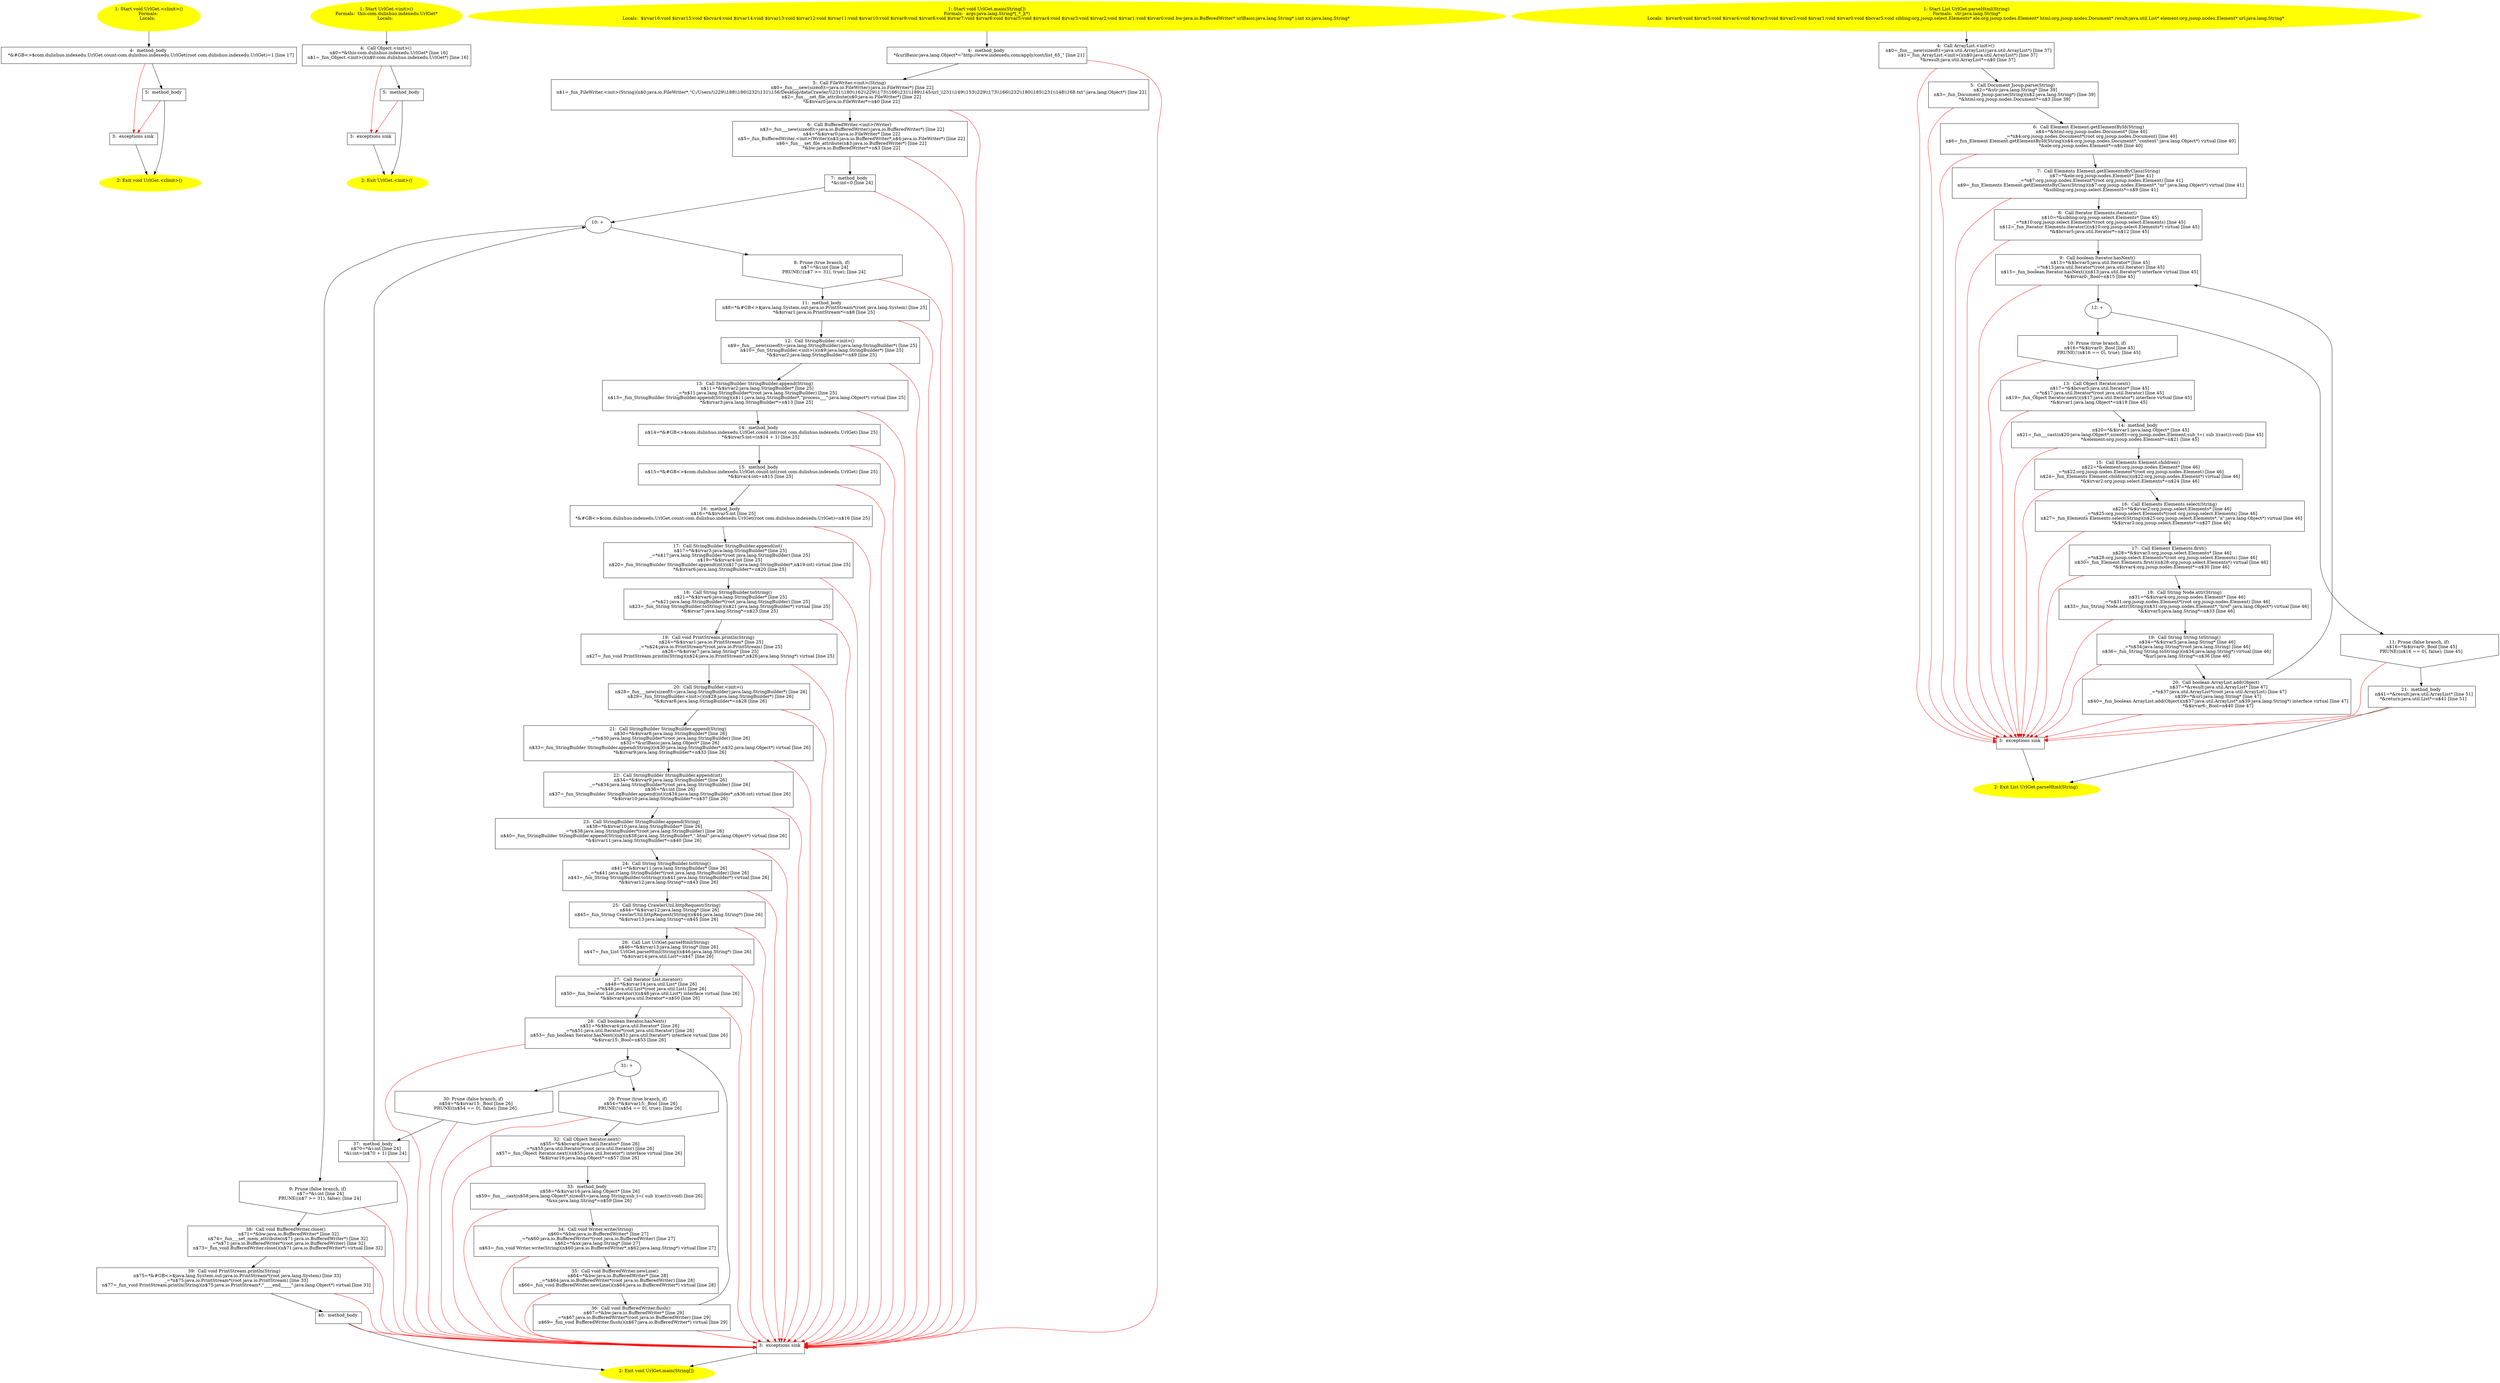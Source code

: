 /* @generated */
digraph cfg {
"com.dulishuo.indexedu.UrlGet.<clinit>():void.aa6522a18c9b0add56efa3442c080367_1" [label="1: Start void UrlGet.<clinit>()\nFormals: \nLocals:  \n  " color=yellow style=filled]
	

	 "com.dulishuo.indexedu.UrlGet.<clinit>():void.aa6522a18c9b0add56efa3442c080367_1" -> "com.dulishuo.indexedu.UrlGet.<clinit>():void.aa6522a18c9b0add56efa3442c080367_4" ;
"com.dulishuo.indexedu.UrlGet.<clinit>():void.aa6522a18c9b0add56efa3442c080367_2" [label="2: Exit void UrlGet.<clinit>() \n  " color=yellow style=filled]
	

"com.dulishuo.indexedu.UrlGet.<clinit>():void.aa6522a18c9b0add56efa3442c080367_3" [label="3:  exceptions sink \n  " shape="box"]
	

	 "com.dulishuo.indexedu.UrlGet.<clinit>():void.aa6522a18c9b0add56efa3442c080367_3" -> "com.dulishuo.indexedu.UrlGet.<clinit>():void.aa6522a18c9b0add56efa3442c080367_2" ;
"com.dulishuo.indexedu.UrlGet.<clinit>():void.aa6522a18c9b0add56efa3442c080367_4" [label="4:  method_body \n   *&#GB<>$com.dulishuo.indexedu.UrlGet.count:com.dulishuo.indexedu.UrlGet(root com.dulishuo.indexedu.UrlGet)=1 [line 17]\n " shape="box"]
	

	 "com.dulishuo.indexedu.UrlGet.<clinit>():void.aa6522a18c9b0add56efa3442c080367_4" -> "com.dulishuo.indexedu.UrlGet.<clinit>():void.aa6522a18c9b0add56efa3442c080367_5" ;
	 "com.dulishuo.indexedu.UrlGet.<clinit>():void.aa6522a18c9b0add56efa3442c080367_4" -> "com.dulishuo.indexedu.UrlGet.<clinit>():void.aa6522a18c9b0add56efa3442c080367_3" [color="red" ];
"com.dulishuo.indexedu.UrlGet.<clinit>():void.aa6522a18c9b0add56efa3442c080367_5" [label="5:  method_body \n  " shape="box"]
	

	 "com.dulishuo.indexedu.UrlGet.<clinit>():void.aa6522a18c9b0add56efa3442c080367_5" -> "com.dulishuo.indexedu.UrlGet.<clinit>():void.aa6522a18c9b0add56efa3442c080367_2" ;
	 "com.dulishuo.indexedu.UrlGet.<clinit>():void.aa6522a18c9b0add56efa3442c080367_5" -> "com.dulishuo.indexedu.UrlGet.<clinit>():void.aa6522a18c9b0add56efa3442c080367_3" [color="red" ];
"com.dulishuo.indexedu.UrlGet.<init>().943c775f06af8b5e5dddc25c612c5654_1" [label="1: Start UrlGet.<init>()\nFormals:  this:com.dulishuo.indexedu.UrlGet*\nLocals:  \n  " color=yellow style=filled]
	

	 "com.dulishuo.indexedu.UrlGet.<init>().943c775f06af8b5e5dddc25c612c5654_1" -> "com.dulishuo.indexedu.UrlGet.<init>().943c775f06af8b5e5dddc25c612c5654_4" ;
"com.dulishuo.indexedu.UrlGet.<init>().943c775f06af8b5e5dddc25c612c5654_2" [label="2: Exit UrlGet.<init>() \n  " color=yellow style=filled]
	

"com.dulishuo.indexedu.UrlGet.<init>().943c775f06af8b5e5dddc25c612c5654_3" [label="3:  exceptions sink \n  " shape="box"]
	

	 "com.dulishuo.indexedu.UrlGet.<init>().943c775f06af8b5e5dddc25c612c5654_3" -> "com.dulishuo.indexedu.UrlGet.<init>().943c775f06af8b5e5dddc25c612c5654_2" ;
"com.dulishuo.indexedu.UrlGet.<init>().943c775f06af8b5e5dddc25c612c5654_4" [label="4:  Call Object.<init>() \n   n$0=*&this:com.dulishuo.indexedu.UrlGet* [line 16]\n  n$1=_fun_Object.<init>()(n$0:com.dulishuo.indexedu.UrlGet*) [line 16]\n " shape="box"]
	

	 "com.dulishuo.indexedu.UrlGet.<init>().943c775f06af8b5e5dddc25c612c5654_4" -> "com.dulishuo.indexedu.UrlGet.<init>().943c775f06af8b5e5dddc25c612c5654_5" ;
	 "com.dulishuo.indexedu.UrlGet.<init>().943c775f06af8b5e5dddc25c612c5654_4" -> "com.dulishuo.indexedu.UrlGet.<init>().943c775f06af8b5e5dddc25c612c5654_3" [color="red" ];
"com.dulishuo.indexedu.UrlGet.<init>().943c775f06af8b5e5dddc25c612c5654_5" [label="5:  method_body \n  " shape="box"]
	

	 "com.dulishuo.indexedu.UrlGet.<init>().943c775f06af8b5e5dddc25c612c5654_5" -> "com.dulishuo.indexedu.UrlGet.<init>().943c775f06af8b5e5dddc25c612c5654_2" ;
	 "com.dulishuo.indexedu.UrlGet.<init>().943c775f06af8b5e5dddc25c612c5654_5" -> "com.dulishuo.indexedu.UrlGet.<init>().943c775f06af8b5e5dddc25c612c5654_3" [color="red" ];
"com.dulishuo.indexedu.UrlGet.main(java.lang.String[]):void.5626aa7eb2951cc843f4ebb3ff93b8fa_1" [label="1: Start void UrlGet.main(String[])\nFormals:  args:java.lang.String*[_*_](*)\nLocals:  $irvar16:void $irvar15:void $bcvar4:void $irvar14:void $irvar13:void $irvar12:void $irvar11:void $irvar10:void $irvar9:void $irvar8:void $irvar7:void $irvar6:void $irvar5:void $irvar4:void $irvar3:void $irvar2:void $irvar1:void $irvar0:void bw:java.io.BufferedWriter* urlBasic:java.lang.String* i:int xx:java.lang.String* \n  " color=yellow style=filled]
	

	 "com.dulishuo.indexedu.UrlGet.main(java.lang.String[]):void.5626aa7eb2951cc843f4ebb3ff93b8fa_1" -> "com.dulishuo.indexedu.UrlGet.main(java.lang.String[]):void.5626aa7eb2951cc843f4ebb3ff93b8fa_4" ;
"com.dulishuo.indexedu.UrlGet.main(java.lang.String[]):void.5626aa7eb2951cc843f4ebb3ff93b8fa_2" [label="2: Exit void UrlGet.main(String[]) \n  " color=yellow style=filled]
	

"com.dulishuo.indexedu.UrlGet.main(java.lang.String[]):void.5626aa7eb2951cc843f4ebb3ff93b8fa_3" [label="3:  exceptions sink \n  " shape="box"]
	

	 "com.dulishuo.indexedu.UrlGet.main(java.lang.String[]):void.5626aa7eb2951cc843f4ebb3ff93b8fa_3" -> "com.dulishuo.indexedu.UrlGet.main(java.lang.String[]):void.5626aa7eb2951cc843f4ebb3ff93b8fa_2" ;
"com.dulishuo.indexedu.UrlGet.main(java.lang.String[]):void.5626aa7eb2951cc843f4ebb3ff93b8fa_4" [label="4:  method_body \n   *&urlBasic:java.lang.Object*=\"http://www.indexedu.com/apply/cost/list_65_\" [line 21]\n " shape="box"]
	

	 "com.dulishuo.indexedu.UrlGet.main(java.lang.String[]):void.5626aa7eb2951cc843f4ebb3ff93b8fa_4" -> "com.dulishuo.indexedu.UrlGet.main(java.lang.String[]):void.5626aa7eb2951cc843f4ebb3ff93b8fa_5" ;
	 "com.dulishuo.indexedu.UrlGet.main(java.lang.String[]):void.5626aa7eb2951cc843f4ebb3ff93b8fa_4" -> "com.dulishuo.indexedu.UrlGet.main(java.lang.String[]):void.5626aa7eb2951cc843f4ebb3ff93b8fa_3" [color="red" ];
"com.dulishuo.indexedu.UrlGet.main(java.lang.String[]):void.5626aa7eb2951cc843f4ebb3ff93b8fa_5" [label="5:  Call FileWriter.<init>(String) \n   n$0=_fun___new(sizeof(t=java.io.FileWriter):java.io.FileWriter*) [line 22]\n  n$1=_fun_FileWriter.<init>(String)(n$0:java.io.FileWriter*,\"C:/Users/\\\\229\\\\188\\\\186\\\\232\\\\131\\\\156/Desktop/dataCrawler/\\\\231\\\\180\\\\162\\\\229\\\\173\\\\166\\\\231\\\\189\\\\145/url_\\\\231\\\\149\\\\153\\\\229\\\\173\\\\166\\\\232\\\\180\\\\185\\\\231\\\\148\\\\168.txt\":java.lang.Object*) [line 22]\n  n$2=_fun___set_file_attribute(n$0:java.io.FileWriter*) [line 22]\n  *&$irvar0:java.io.FileWriter*=n$0 [line 22]\n " shape="box"]
	

	 "com.dulishuo.indexedu.UrlGet.main(java.lang.String[]):void.5626aa7eb2951cc843f4ebb3ff93b8fa_5" -> "com.dulishuo.indexedu.UrlGet.main(java.lang.String[]):void.5626aa7eb2951cc843f4ebb3ff93b8fa_6" ;
	 "com.dulishuo.indexedu.UrlGet.main(java.lang.String[]):void.5626aa7eb2951cc843f4ebb3ff93b8fa_5" -> "com.dulishuo.indexedu.UrlGet.main(java.lang.String[]):void.5626aa7eb2951cc843f4ebb3ff93b8fa_3" [color="red" ];
"com.dulishuo.indexedu.UrlGet.main(java.lang.String[]):void.5626aa7eb2951cc843f4ebb3ff93b8fa_6" [label="6:  Call BufferedWriter.<init>(Writer) \n   n$3=_fun___new(sizeof(t=java.io.BufferedWriter):java.io.BufferedWriter*) [line 22]\n  n$4=*&$irvar0:java.io.FileWriter* [line 22]\n  n$5=_fun_BufferedWriter.<init>(Writer)(n$3:java.io.BufferedWriter*,n$4:java.io.FileWriter*) [line 22]\n  n$6=_fun___set_file_attribute(n$3:java.io.BufferedWriter*) [line 22]\n  *&bw:java.io.BufferedWriter*=n$3 [line 22]\n " shape="box"]
	

	 "com.dulishuo.indexedu.UrlGet.main(java.lang.String[]):void.5626aa7eb2951cc843f4ebb3ff93b8fa_6" -> "com.dulishuo.indexedu.UrlGet.main(java.lang.String[]):void.5626aa7eb2951cc843f4ebb3ff93b8fa_7" ;
	 "com.dulishuo.indexedu.UrlGet.main(java.lang.String[]):void.5626aa7eb2951cc843f4ebb3ff93b8fa_6" -> "com.dulishuo.indexedu.UrlGet.main(java.lang.String[]):void.5626aa7eb2951cc843f4ebb3ff93b8fa_3" [color="red" ];
"com.dulishuo.indexedu.UrlGet.main(java.lang.String[]):void.5626aa7eb2951cc843f4ebb3ff93b8fa_7" [label="7:  method_body \n   *&i:int=0 [line 24]\n " shape="box"]
	

	 "com.dulishuo.indexedu.UrlGet.main(java.lang.String[]):void.5626aa7eb2951cc843f4ebb3ff93b8fa_7" -> "com.dulishuo.indexedu.UrlGet.main(java.lang.String[]):void.5626aa7eb2951cc843f4ebb3ff93b8fa_10" ;
	 "com.dulishuo.indexedu.UrlGet.main(java.lang.String[]):void.5626aa7eb2951cc843f4ebb3ff93b8fa_7" -> "com.dulishuo.indexedu.UrlGet.main(java.lang.String[]):void.5626aa7eb2951cc843f4ebb3ff93b8fa_3" [color="red" ];
"com.dulishuo.indexedu.UrlGet.main(java.lang.String[]):void.5626aa7eb2951cc843f4ebb3ff93b8fa_8" [label="8: Prune (true branch, if) \n   n$7=*&i:int [line 24]\n  PRUNE(!(n$7 >= 31), true); [line 24]\n " shape="invhouse"]
	

	 "com.dulishuo.indexedu.UrlGet.main(java.lang.String[]):void.5626aa7eb2951cc843f4ebb3ff93b8fa_8" -> "com.dulishuo.indexedu.UrlGet.main(java.lang.String[]):void.5626aa7eb2951cc843f4ebb3ff93b8fa_11" ;
	 "com.dulishuo.indexedu.UrlGet.main(java.lang.String[]):void.5626aa7eb2951cc843f4ebb3ff93b8fa_8" -> "com.dulishuo.indexedu.UrlGet.main(java.lang.String[]):void.5626aa7eb2951cc843f4ebb3ff93b8fa_3" [color="red" ];
"com.dulishuo.indexedu.UrlGet.main(java.lang.String[]):void.5626aa7eb2951cc843f4ebb3ff93b8fa_9" [label="9: Prune (false branch, if) \n   n$7=*&i:int [line 24]\n  PRUNE((n$7 >= 31), false); [line 24]\n " shape="invhouse"]
	

	 "com.dulishuo.indexedu.UrlGet.main(java.lang.String[]):void.5626aa7eb2951cc843f4ebb3ff93b8fa_9" -> "com.dulishuo.indexedu.UrlGet.main(java.lang.String[]):void.5626aa7eb2951cc843f4ebb3ff93b8fa_38" ;
	 "com.dulishuo.indexedu.UrlGet.main(java.lang.String[]):void.5626aa7eb2951cc843f4ebb3ff93b8fa_9" -> "com.dulishuo.indexedu.UrlGet.main(java.lang.String[]):void.5626aa7eb2951cc843f4ebb3ff93b8fa_3" [color="red" ];
"com.dulishuo.indexedu.UrlGet.main(java.lang.String[]):void.5626aa7eb2951cc843f4ebb3ff93b8fa_10" [label="10: + \n  " ]
	

	 "com.dulishuo.indexedu.UrlGet.main(java.lang.String[]):void.5626aa7eb2951cc843f4ebb3ff93b8fa_10" -> "com.dulishuo.indexedu.UrlGet.main(java.lang.String[]):void.5626aa7eb2951cc843f4ebb3ff93b8fa_8" ;
	 "com.dulishuo.indexedu.UrlGet.main(java.lang.String[]):void.5626aa7eb2951cc843f4ebb3ff93b8fa_10" -> "com.dulishuo.indexedu.UrlGet.main(java.lang.String[]):void.5626aa7eb2951cc843f4ebb3ff93b8fa_9" ;
"com.dulishuo.indexedu.UrlGet.main(java.lang.String[]):void.5626aa7eb2951cc843f4ebb3ff93b8fa_11" [label="11:  method_body \n   n$8=*&#GB<>$java.lang.System.out:java.io.PrintStream*(root java.lang.System) [line 25]\n  *&$irvar1:java.io.PrintStream*=n$8 [line 25]\n " shape="box"]
	

	 "com.dulishuo.indexedu.UrlGet.main(java.lang.String[]):void.5626aa7eb2951cc843f4ebb3ff93b8fa_11" -> "com.dulishuo.indexedu.UrlGet.main(java.lang.String[]):void.5626aa7eb2951cc843f4ebb3ff93b8fa_12" ;
	 "com.dulishuo.indexedu.UrlGet.main(java.lang.String[]):void.5626aa7eb2951cc843f4ebb3ff93b8fa_11" -> "com.dulishuo.indexedu.UrlGet.main(java.lang.String[]):void.5626aa7eb2951cc843f4ebb3ff93b8fa_3" [color="red" ];
"com.dulishuo.indexedu.UrlGet.main(java.lang.String[]):void.5626aa7eb2951cc843f4ebb3ff93b8fa_12" [label="12:  Call StringBuilder.<init>() \n   n$9=_fun___new(sizeof(t=java.lang.StringBuilder):java.lang.StringBuilder*) [line 25]\n  n$10=_fun_StringBuilder.<init>()(n$9:java.lang.StringBuilder*) [line 25]\n  *&$irvar2:java.lang.StringBuilder*=n$9 [line 25]\n " shape="box"]
	

	 "com.dulishuo.indexedu.UrlGet.main(java.lang.String[]):void.5626aa7eb2951cc843f4ebb3ff93b8fa_12" -> "com.dulishuo.indexedu.UrlGet.main(java.lang.String[]):void.5626aa7eb2951cc843f4ebb3ff93b8fa_13" ;
	 "com.dulishuo.indexedu.UrlGet.main(java.lang.String[]):void.5626aa7eb2951cc843f4ebb3ff93b8fa_12" -> "com.dulishuo.indexedu.UrlGet.main(java.lang.String[]):void.5626aa7eb2951cc843f4ebb3ff93b8fa_3" [color="red" ];
"com.dulishuo.indexedu.UrlGet.main(java.lang.String[]):void.5626aa7eb2951cc843f4ebb3ff93b8fa_13" [label="13:  Call StringBuilder StringBuilder.append(String) \n   n$11=*&$irvar2:java.lang.StringBuilder* [line 25]\n  _=*n$11:java.lang.StringBuilder*(root java.lang.StringBuilder) [line 25]\n  n$13=_fun_StringBuilder StringBuilder.append(String)(n$11:java.lang.StringBuilder*,\"process___\":java.lang.Object*) virtual [line 25]\n  *&$irvar3:java.lang.StringBuilder*=n$13 [line 25]\n " shape="box"]
	

	 "com.dulishuo.indexedu.UrlGet.main(java.lang.String[]):void.5626aa7eb2951cc843f4ebb3ff93b8fa_13" -> "com.dulishuo.indexedu.UrlGet.main(java.lang.String[]):void.5626aa7eb2951cc843f4ebb3ff93b8fa_14" ;
	 "com.dulishuo.indexedu.UrlGet.main(java.lang.String[]):void.5626aa7eb2951cc843f4ebb3ff93b8fa_13" -> "com.dulishuo.indexedu.UrlGet.main(java.lang.String[]):void.5626aa7eb2951cc843f4ebb3ff93b8fa_3" [color="red" ];
"com.dulishuo.indexedu.UrlGet.main(java.lang.String[]):void.5626aa7eb2951cc843f4ebb3ff93b8fa_14" [label="14:  method_body \n   n$14=*&#GB<>$com.dulishuo.indexedu.UrlGet.count:int(root com.dulishuo.indexedu.UrlGet) [line 25]\n  *&$irvar5:int=(n$14 + 1) [line 25]\n " shape="box"]
	

	 "com.dulishuo.indexedu.UrlGet.main(java.lang.String[]):void.5626aa7eb2951cc843f4ebb3ff93b8fa_14" -> "com.dulishuo.indexedu.UrlGet.main(java.lang.String[]):void.5626aa7eb2951cc843f4ebb3ff93b8fa_15" ;
	 "com.dulishuo.indexedu.UrlGet.main(java.lang.String[]):void.5626aa7eb2951cc843f4ebb3ff93b8fa_14" -> "com.dulishuo.indexedu.UrlGet.main(java.lang.String[]):void.5626aa7eb2951cc843f4ebb3ff93b8fa_3" [color="red" ];
"com.dulishuo.indexedu.UrlGet.main(java.lang.String[]):void.5626aa7eb2951cc843f4ebb3ff93b8fa_15" [label="15:  method_body \n   n$15=*&#GB<>$com.dulishuo.indexedu.UrlGet.count:int(root com.dulishuo.indexedu.UrlGet) [line 25]\n  *&$irvar4:int=n$15 [line 25]\n " shape="box"]
	

	 "com.dulishuo.indexedu.UrlGet.main(java.lang.String[]):void.5626aa7eb2951cc843f4ebb3ff93b8fa_15" -> "com.dulishuo.indexedu.UrlGet.main(java.lang.String[]):void.5626aa7eb2951cc843f4ebb3ff93b8fa_16" ;
	 "com.dulishuo.indexedu.UrlGet.main(java.lang.String[]):void.5626aa7eb2951cc843f4ebb3ff93b8fa_15" -> "com.dulishuo.indexedu.UrlGet.main(java.lang.String[]):void.5626aa7eb2951cc843f4ebb3ff93b8fa_3" [color="red" ];
"com.dulishuo.indexedu.UrlGet.main(java.lang.String[]):void.5626aa7eb2951cc843f4ebb3ff93b8fa_16" [label="16:  method_body \n   n$16=*&$irvar5:int [line 25]\n  *&#GB<>$com.dulishuo.indexedu.UrlGet.count:com.dulishuo.indexedu.UrlGet(root com.dulishuo.indexedu.UrlGet)=n$16 [line 25]\n " shape="box"]
	

	 "com.dulishuo.indexedu.UrlGet.main(java.lang.String[]):void.5626aa7eb2951cc843f4ebb3ff93b8fa_16" -> "com.dulishuo.indexedu.UrlGet.main(java.lang.String[]):void.5626aa7eb2951cc843f4ebb3ff93b8fa_17" ;
	 "com.dulishuo.indexedu.UrlGet.main(java.lang.String[]):void.5626aa7eb2951cc843f4ebb3ff93b8fa_16" -> "com.dulishuo.indexedu.UrlGet.main(java.lang.String[]):void.5626aa7eb2951cc843f4ebb3ff93b8fa_3" [color="red" ];
"com.dulishuo.indexedu.UrlGet.main(java.lang.String[]):void.5626aa7eb2951cc843f4ebb3ff93b8fa_17" [label="17:  Call StringBuilder StringBuilder.append(int) \n   n$17=*&$irvar3:java.lang.StringBuilder* [line 25]\n  _=*n$17:java.lang.StringBuilder*(root java.lang.StringBuilder) [line 25]\n  n$19=*&$irvar4:int [line 25]\n  n$20=_fun_StringBuilder StringBuilder.append(int)(n$17:java.lang.StringBuilder*,n$19:int) virtual [line 25]\n  *&$irvar6:java.lang.StringBuilder*=n$20 [line 25]\n " shape="box"]
	

	 "com.dulishuo.indexedu.UrlGet.main(java.lang.String[]):void.5626aa7eb2951cc843f4ebb3ff93b8fa_17" -> "com.dulishuo.indexedu.UrlGet.main(java.lang.String[]):void.5626aa7eb2951cc843f4ebb3ff93b8fa_18" ;
	 "com.dulishuo.indexedu.UrlGet.main(java.lang.String[]):void.5626aa7eb2951cc843f4ebb3ff93b8fa_17" -> "com.dulishuo.indexedu.UrlGet.main(java.lang.String[]):void.5626aa7eb2951cc843f4ebb3ff93b8fa_3" [color="red" ];
"com.dulishuo.indexedu.UrlGet.main(java.lang.String[]):void.5626aa7eb2951cc843f4ebb3ff93b8fa_18" [label="18:  Call String StringBuilder.toString() \n   n$21=*&$irvar6:java.lang.StringBuilder* [line 25]\n  _=*n$21:java.lang.StringBuilder*(root java.lang.StringBuilder) [line 25]\n  n$23=_fun_String StringBuilder.toString()(n$21:java.lang.StringBuilder*) virtual [line 25]\n  *&$irvar7:java.lang.String*=n$23 [line 25]\n " shape="box"]
	

	 "com.dulishuo.indexedu.UrlGet.main(java.lang.String[]):void.5626aa7eb2951cc843f4ebb3ff93b8fa_18" -> "com.dulishuo.indexedu.UrlGet.main(java.lang.String[]):void.5626aa7eb2951cc843f4ebb3ff93b8fa_19" ;
	 "com.dulishuo.indexedu.UrlGet.main(java.lang.String[]):void.5626aa7eb2951cc843f4ebb3ff93b8fa_18" -> "com.dulishuo.indexedu.UrlGet.main(java.lang.String[]):void.5626aa7eb2951cc843f4ebb3ff93b8fa_3" [color="red" ];
"com.dulishuo.indexedu.UrlGet.main(java.lang.String[]):void.5626aa7eb2951cc843f4ebb3ff93b8fa_19" [label="19:  Call void PrintStream.println(String) \n   n$24=*&$irvar1:java.io.PrintStream* [line 25]\n  _=*n$24:java.io.PrintStream*(root java.io.PrintStream) [line 25]\n  n$26=*&$irvar7:java.lang.String* [line 25]\n  n$27=_fun_void PrintStream.println(String)(n$24:java.io.PrintStream*,n$26:java.lang.String*) virtual [line 25]\n " shape="box"]
	

	 "com.dulishuo.indexedu.UrlGet.main(java.lang.String[]):void.5626aa7eb2951cc843f4ebb3ff93b8fa_19" -> "com.dulishuo.indexedu.UrlGet.main(java.lang.String[]):void.5626aa7eb2951cc843f4ebb3ff93b8fa_20" ;
	 "com.dulishuo.indexedu.UrlGet.main(java.lang.String[]):void.5626aa7eb2951cc843f4ebb3ff93b8fa_19" -> "com.dulishuo.indexedu.UrlGet.main(java.lang.String[]):void.5626aa7eb2951cc843f4ebb3ff93b8fa_3" [color="red" ];
"com.dulishuo.indexedu.UrlGet.main(java.lang.String[]):void.5626aa7eb2951cc843f4ebb3ff93b8fa_20" [label="20:  Call StringBuilder.<init>() \n   n$28=_fun___new(sizeof(t=java.lang.StringBuilder):java.lang.StringBuilder*) [line 26]\n  n$29=_fun_StringBuilder.<init>()(n$28:java.lang.StringBuilder*) [line 26]\n  *&$irvar8:java.lang.StringBuilder*=n$28 [line 26]\n " shape="box"]
	

	 "com.dulishuo.indexedu.UrlGet.main(java.lang.String[]):void.5626aa7eb2951cc843f4ebb3ff93b8fa_20" -> "com.dulishuo.indexedu.UrlGet.main(java.lang.String[]):void.5626aa7eb2951cc843f4ebb3ff93b8fa_21" ;
	 "com.dulishuo.indexedu.UrlGet.main(java.lang.String[]):void.5626aa7eb2951cc843f4ebb3ff93b8fa_20" -> "com.dulishuo.indexedu.UrlGet.main(java.lang.String[]):void.5626aa7eb2951cc843f4ebb3ff93b8fa_3" [color="red" ];
"com.dulishuo.indexedu.UrlGet.main(java.lang.String[]):void.5626aa7eb2951cc843f4ebb3ff93b8fa_21" [label="21:  Call StringBuilder StringBuilder.append(String) \n   n$30=*&$irvar8:java.lang.StringBuilder* [line 26]\n  _=*n$30:java.lang.StringBuilder*(root java.lang.StringBuilder) [line 26]\n  n$32=*&urlBasic:java.lang.Object* [line 26]\n  n$33=_fun_StringBuilder StringBuilder.append(String)(n$30:java.lang.StringBuilder*,n$32:java.lang.Object*) virtual [line 26]\n  *&$irvar9:java.lang.StringBuilder*=n$33 [line 26]\n " shape="box"]
	

	 "com.dulishuo.indexedu.UrlGet.main(java.lang.String[]):void.5626aa7eb2951cc843f4ebb3ff93b8fa_21" -> "com.dulishuo.indexedu.UrlGet.main(java.lang.String[]):void.5626aa7eb2951cc843f4ebb3ff93b8fa_22" ;
	 "com.dulishuo.indexedu.UrlGet.main(java.lang.String[]):void.5626aa7eb2951cc843f4ebb3ff93b8fa_21" -> "com.dulishuo.indexedu.UrlGet.main(java.lang.String[]):void.5626aa7eb2951cc843f4ebb3ff93b8fa_3" [color="red" ];
"com.dulishuo.indexedu.UrlGet.main(java.lang.String[]):void.5626aa7eb2951cc843f4ebb3ff93b8fa_22" [label="22:  Call StringBuilder StringBuilder.append(int) \n   n$34=*&$irvar9:java.lang.StringBuilder* [line 26]\n  _=*n$34:java.lang.StringBuilder*(root java.lang.StringBuilder) [line 26]\n  n$36=*&i:int [line 26]\n  n$37=_fun_StringBuilder StringBuilder.append(int)(n$34:java.lang.StringBuilder*,n$36:int) virtual [line 26]\n  *&$irvar10:java.lang.StringBuilder*=n$37 [line 26]\n " shape="box"]
	

	 "com.dulishuo.indexedu.UrlGet.main(java.lang.String[]):void.5626aa7eb2951cc843f4ebb3ff93b8fa_22" -> "com.dulishuo.indexedu.UrlGet.main(java.lang.String[]):void.5626aa7eb2951cc843f4ebb3ff93b8fa_23" ;
	 "com.dulishuo.indexedu.UrlGet.main(java.lang.String[]):void.5626aa7eb2951cc843f4ebb3ff93b8fa_22" -> "com.dulishuo.indexedu.UrlGet.main(java.lang.String[]):void.5626aa7eb2951cc843f4ebb3ff93b8fa_3" [color="red" ];
"com.dulishuo.indexedu.UrlGet.main(java.lang.String[]):void.5626aa7eb2951cc843f4ebb3ff93b8fa_23" [label="23:  Call StringBuilder StringBuilder.append(String) \n   n$38=*&$irvar10:java.lang.StringBuilder* [line 26]\n  _=*n$38:java.lang.StringBuilder*(root java.lang.StringBuilder) [line 26]\n  n$40=_fun_StringBuilder StringBuilder.append(String)(n$38:java.lang.StringBuilder*,\".html\":java.lang.Object*) virtual [line 26]\n  *&$irvar11:java.lang.StringBuilder*=n$40 [line 26]\n " shape="box"]
	

	 "com.dulishuo.indexedu.UrlGet.main(java.lang.String[]):void.5626aa7eb2951cc843f4ebb3ff93b8fa_23" -> "com.dulishuo.indexedu.UrlGet.main(java.lang.String[]):void.5626aa7eb2951cc843f4ebb3ff93b8fa_24" ;
	 "com.dulishuo.indexedu.UrlGet.main(java.lang.String[]):void.5626aa7eb2951cc843f4ebb3ff93b8fa_23" -> "com.dulishuo.indexedu.UrlGet.main(java.lang.String[]):void.5626aa7eb2951cc843f4ebb3ff93b8fa_3" [color="red" ];
"com.dulishuo.indexedu.UrlGet.main(java.lang.String[]):void.5626aa7eb2951cc843f4ebb3ff93b8fa_24" [label="24:  Call String StringBuilder.toString() \n   n$41=*&$irvar11:java.lang.StringBuilder* [line 26]\n  _=*n$41:java.lang.StringBuilder*(root java.lang.StringBuilder) [line 26]\n  n$43=_fun_String StringBuilder.toString()(n$41:java.lang.StringBuilder*) virtual [line 26]\n  *&$irvar12:java.lang.String*=n$43 [line 26]\n " shape="box"]
	

	 "com.dulishuo.indexedu.UrlGet.main(java.lang.String[]):void.5626aa7eb2951cc843f4ebb3ff93b8fa_24" -> "com.dulishuo.indexedu.UrlGet.main(java.lang.String[]):void.5626aa7eb2951cc843f4ebb3ff93b8fa_25" ;
	 "com.dulishuo.indexedu.UrlGet.main(java.lang.String[]):void.5626aa7eb2951cc843f4ebb3ff93b8fa_24" -> "com.dulishuo.indexedu.UrlGet.main(java.lang.String[]):void.5626aa7eb2951cc843f4ebb3ff93b8fa_3" [color="red" ];
"com.dulishuo.indexedu.UrlGet.main(java.lang.String[]):void.5626aa7eb2951cc843f4ebb3ff93b8fa_25" [label="25:  Call String CrawlerUtil.httpRequest(String) \n   n$44=*&$irvar12:java.lang.String* [line 26]\n  n$45=_fun_String CrawlerUtil.httpRequest(String)(n$44:java.lang.String*) [line 26]\n  *&$irvar13:java.lang.String*=n$45 [line 26]\n " shape="box"]
	

	 "com.dulishuo.indexedu.UrlGet.main(java.lang.String[]):void.5626aa7eb2951cc843f4ebb3ff93b8fa_25" -> "com.dulishuo.indexedu.UrlGet.main(java.lang.String[]):void.5626aa7eb2951cc843f4ebb3ff93b8fa_26" ;
	 "com.dulishuo.indexedu.UrlGet.main(java.lang.String[]):void.5626aa7eb2951cc843f4ebb3ff93b8fa_25" -> "com.dulishuo.indexedu.UrlGet.main(java.lang.String[]):void.5626aa7eb2951cc843f4ebb3ff93b8fa_3" [color="red" ];
"com.dulishuo.indexedu.UrlGet.main(java.lang.String[]):void.5626aa7eb2951cc843f4ebb3ff93b8fa_26" [label="26:  Call List UrlGet.parseHtml(String) \n   n$46=*&$irvar13:java.lang.String* [line 26]\n  n$47=_fun_List UrlGet.parseHtml(String)(n$46:java.lang.String*) [line 26]\n  *&$irvar14:java.util.List*=n$47 [line 26]\n " shape="box"]
	

	 "com.dulishuo.indexedu.UrlGet.main(java.lang.String[]):void.5626aa7eb2951cc843f4ebb3ff93b8fa_26" -> "com.dulishuo.indexedu.UrlGet.main(java.lang.String[]):void.5626aa7eb2951cc843f4ebb3ff93b8fa_27" ;
	 "com.dulishuo.indexedu.UrlGet.main(java.lang.String[]):void.5626aa7eb2951cc843f4ebb3ff93b8fa_26" -> "com.dulishuo.indexedu.UrlGet.main(java.lang.String[]):void.5626aa7eb2951cc843f4ebb3ff93b8fa_3" [color="red" ];
"com.dulishuo.indexedu.UrlGet.main(java.lang.String[]):void.5626aa7eb2951cc843f4ebb3ff93b8fa_27" [label="27:  Call Iterator List.iterator() \n   n$48=*&$irvar14:java.util.List* [line 26]\n  _=*n$48:java.util.List*(root java.util.List) [line 26]\n  n$50=_fun_Iterator List.iterator()(n$48:java.util.List*) interface virtual [line 26]\n  *&$bcvar4:java.util.Iterator*=n$50 [line 26]\n " shape="box"]
	

	 "com.dulishuo.indexedu.UrlGet.main(java.lang.String[]):void.5626aa7eb2951cc843f4ebb3ff93b8fa_27" -> "com.dulishuo.indexedu.UrlGet.main(java.lang.String[]):void.5626aa7eb2951cc843f4ebb3ff93b8fa_28" ;
	 "com.dulishuo.indexedu.UrlGet.main(java.lang.String[]):void.5626aa7eb2951cc843f4ebb3ff93b8fa_27" -> "com.dulishuo.indexedu.UrlGet.main(java.lang.String[]):void.5626aa7eb2951cc843f4ebb3ff93b8fa_3" [color="red" ];
"com.dulishuo.indexedu.UrlGet.main(java.lang.String[]):void.5626aa7eb2951cc843f4ebb3ff93b8fa_28" [label="28:  Call boolean Iterator.hasNext() \n   n$51=*&$bcvar4:java.util.Iterator* [line 26]\n  _=*n$51:java.util.Iterator*(root java.util.Iterator) [line 26]\n  n$53=_fun_boolean Iterator.hasNext()(n$51:java.util.Iterator*) interface virtual [line 26]\n  *&$irvar15:_Bool=n$53 [line 26]\n " shape="box"]
	

	 "com.dulishuo.indexedu.UrlGet.main(java.lang.String[]):void.5626aa7eb2951cc843f4ebb3ff93b8fa_28" -> "com.dulishuo.indexedu.UrlGet.main(java.lang.String[]):void.5626aa7eb2951cc843f4ebb3ff93b8fa_31" ;
	 "com.dulishuo.indexedu.UrlGet.main(java.lang.String[]):void.5626aa7eb2951cc843f4ebb3ff93b8fa_28" -> "com.dulishuo.indexedu.UrlGet.main(java.lang.String[]):void.5626aa7eb2951cc843f4ebb3ff93b8fa_3" [color="red" ];
"com.dulishuo.indexedu.UrlGet.main(java.lang.String[]):void.5626aa7eb2951cc843f4ebb3ff93b8fa_29" [label="29: Prune (true branch, if) \n   n$54=*&$irvar15:_Bool [line 26]\n  PRUNE(!(n$54 == 0), true); [line 26]\n " shape="invhouse"]
	

	 "com.dulishuo.indexedu.UrlGet.main(java.lang.String[]):void.5626aa7eb2951cc843f4ebb3ff93b8fa_29" -> "com.dulishuo.indexedu.UrlGet.main(java.lang.String[]):void.5626aa7eb2951cc843f4ebb3ff93b8fa_32" ;
	 "com.dulishuo.indexedu.UrlGet.main(java.lang.String[]):void.5626aa7eb2951cc843f4ebb3ff93b8fa_29" -> "com.dulishuo.indexedu.UrlGet.main(java.lang.String[]):void.5626aa7eb2951cc843f4ebb3ff93b8fa_3" [color="red" ];
"com.dulishuo.indexedu.UrlGet.main(java.lang.String[]):void.5626aa7eb2951cc843f4ebb3ff93b8fa_30" [label="30: Prune (false branch, if) \n   n$54=*&$irvar15:_Bool [line 26]\n  PRUNE((n$54 == 0), false); [line 26]\n " shape="invhouse"]
	

	 "com.dulishuo.indexedu.UrlGet.main(java.lang.String[]):void.5626aa7eb2951cc843f4ebb3ff93b8fa_30" -> "com.dulishuo.indexedu.UrlGet.main(java.lang.String[]):void.5626aa7eb2951cc843f4ebb3ff93b8fa_37" ;
	 "com.dulishuo.indexedu.UrlGet.main(java.lang.String[]):void.5626aa7eb2951cc843f4ebb3ff93b8fa_30" -> "com.dulishuo.indexedu.UrlGet.main(java.lang.String[]):void.5626aa7eb2951cc843f4ebb3ff93b8fa_3" [color="red" ];
"com.dulishuo.indexedu.UrlGet.main(java.lang.String[]):void.5626aa7eb2951cc843f4ebb3ff93b8fa_31" [label="31: + \n  " ]
	

	 "com.dulishuo.indexedu.UrlGet.main(java.lang.String[]):void.5626aa7eb2951cc843f4ebb3ff93b8fa_31" -> "com.dulishuo.indexedu.UrlGet.main(java.lang.String[]):void.5626aa7eb2951cc843f4ebb3ff93b8fa_29" ;
	 "com.dulishuo.indexedu.UrlGet.main(java.lang.String[]):void.5626aa7eb2951cc843f4ebb3ff93b8fa_31" -> "com.dulishuo.indexedu.UrlGet.main(java.lang.String[]):void.5626aa7eb2951cc843f4ebb3ff93b8fa_30" ;
"com.dulishuo.indexedu.UrlGet.main(java.lang.String[]):void.5626aa7eb2951cc843f4ebb3ff93b8fa_32" [label="32:  Call Object Iterator.next() \n   n$55=*&$bcvar4:java.util.Iterator* [line 26]\n  _=*n$55:java.util.Iterator*(root java.util.Iterator) [line 26]\n  n$57=_fun_Object Iterator.next()(n$55:java.util.Iterator*) interface virtual [line 26]\n  *&$irvar16:java.lang.Object*=n$57 [line 26]\n " shape="box"]
	

	 "com.dulishuo.indexedu.UrlGet.main(java.lang.String[]):void.5626aa7eb2951cc843f4ebb3ff93b8fa_32" -> "com.dulishuo.indexedu.UrlGet.main(java.lang.String[]):void.5626aa7eb2951cc843f4ebb3ff93b8fa_33" ;
	 "com.dulishuo.indexedu.UrlGet.main(java.lang.String[]):void.5626aa7eb2951cc843f4ebb3ff93b8fa_32" -> "com.dulishuo.indexedu.UrlGet.main(java.lang.String[]):void.5626aa7eb2951cc843f4ebb3ff93b8fa_3" [color="red" ];
"com.dulishuo.indexedu.UrlGet.main(java.lang.String[]):void.5626aa7eb2951cc843f4ebb3ff93b8fa_33" [label="33:  method_body \n   n$58=*&$irvar16:java.lang.Object* [line 26]\n  n$59=_fun___cast(n$58:java.lang.Object*,sizeof(t=java.lang.String;sub_t=( sub )(cast)):void) [line 26]\n  *&xx:java.lang.String*=n$59 [line 26]\n " shape="box"]
	

	 "com.dulishuo.indexedu.UrlGet.main(java.lang.String[]):void.5626aa7eb2951cc843f4ebb3ff93b8fa_33" -> "com.dulishuo.indexedu.UrlGet.main(java.lang.String[]):void.5626aa7eb2951cc843f4ebb3ff93b8fa_34" ;
	 "com.dulishuo.indexedu.UrlGet.main(java.lang.String[]):void.5626aa7eb2951cc843f4ebb3ff93b8fa_33" -> "com.dulishuo.indexedu.UrlGet.main(java.lang.String[]):void.5626aa7eb2951cc843f4ebb3ff93b8fa_3" [color="red" ];
"com.dulishuo.indexedu.UrlGet.main(java.lang.String[]):void.5626aa7eb2951cc843f4ebb3ff93b8fa_34" [label="34:  Call void Writer.write(String) \n   n$60=*&bw:java.io.BufferedWriter* [line 27]\n  _=*n$60:java.io.BufferedWriter*(root java.io.BufferedWriter) [line 27]\n  n$62=*&xx:java.lang.String* [line 27]\n  n$63=_fun_void Writer.write(String)(n$60:java.io.BufferedWriter*,n$62:java.lang.String*) virtual [line 27]\n " shape="box"]
	

	 "com.dulishuo.indexedu.UrlGet.main(java.lang.String[]):void.5626aa7eb2951cc843f4ebb3ff93b8fa_34" -> "com.dulishuo.indexedu.UrlGet.main(java.lang.String[]):void.5626aa7eb2951cc843f4ebb3ff93b8fa_35" ;
	 "com.dulishuo.indexedu.UrlGet.main(java.lang.String[]):void.5626aa7eb2951cc843f4ebb3ff93b8fa_34" -> "com.dulishuo.indexedu.UrlGet.main(java.lang.String[]):void.5626aa7eb2951cc843f4ebb3ff93b8fa_3" [color="red" ];
"com.dulishuo.indexedu.UrlGet.main(java.lang.String[]):void.5626aa7eb2951cc843f4ebb3ff93b8fa_35" [label="35:  Call void BufferedWriter.newLine() \n   n$64=*&bw:java.io.BufferedWriter* [line 28]\n  _=*n$64:java.io.BufferedWriter*(root java.io.BufferedWriter) [line 28]\n  n$66=_fun_void BufferedWriter.newLine()(n$64:java.io.BufferedWriter*) virtual [line 28]\n " shape="box"]
	

	 "com.dulishuo.indexedu.UrlGet.main(java.lang.String[]):void.5626aa7eb2951cc843f4ebb3ff93b8fa_35" -> "com.dulishuo.indexedu.UrlGet.main(java.lang.String[]):void.5626aa7eb2951cc843f4ebb3ff93b8fa_36" ;
	 "com.dulishuo.indexedu.UrlGet.main(java.lang.String[]):void.5626aa7eb2951cc843f4ebb3ff93b8fa_35" -> "com.dulishuo.indexedu.UrlGet.main(java.lang.String[]):void.5626aa7eb2951cc843f4ebb3ff93b8fa_3" [color="red" ];
"com.dulishuo.indexedu.UrlGet.main(java.lang.String[]):void.5626aa7eb2951cc843f4ebb3ff93b8fa_36" [label="36:  Call void BufferedWriter.flush() \n   n$67=*&bw:java.io.BufferedWriter* [line 29]\n  _=*n$67:java.io.BufferedWriter*(root java.io.BufferedWriter) [line 29]\n  n$69=_fun_void BufferedWriter.flush()(n$67:java.io.BufferedWriter*) virtual [line 29]\n " shape="box"]
	

	 "com.dulishuo.indexedu.UrlGet.main(java.lang.String[]):void.5626aa7eb2951cc843f4ebb3ff93b8fa_36" -> "com.dulishuo.indexedu.UrlGet.main(java.lang.String[]):void.5626aa7eb2951cc843f4ebb3ff93b8fa_28" ;
	 "com.dulishuo.indexedu.UrlGet.main(java.lang.String[]):void.5626aa7eb2951cc843f4ebb3ff93b8fa_36" -> "com.dulishuo.indexedu.UrlGet.main(java.lang.String[]):void.5626aa7eb2951cc843f4ebb3ff93b8fa_3" [color="red" ];
"com.dulishuo.indexedu.UrlGet.main(java.lang.String[]):void.5626aa7eb2951cc843f4ebb3ff93b8fa_37" [label="37:  method_body \n   n$70=*&i:int [line 24]\n  *&i:int=(n$70 + 1) [line 24]\n " shape="box"]
	

	 "com.dulishuo.indexedu.UrlGet.main(java.lang.String[]):void.5626aa7eb2951cc843f4ebb3ff93b8fa_37" -> "com.dulishuo.indexedu.UrlGet.main(java.lang.String[]):void.5626aa7eb2951cc843f4ebb3ff93b8fa_10" ;
	 "com.dulishuo.indexedu.UrlGet.main(java.lang.String[]):void.5626aa7eb2951cc843f4ebb3ff93b8fa_37" -> "com.dulishuo.indexedu.UrlGet.main(java.lang.String[]):void.5626aa7eb2951cc843f4ebb3ff93b8fa_3" [color="red" ];
"com.dulishuo.indexedu.UrlGet.main(java.lang.String[]):void.5626aa7eb2951cc843f4ebb3ff93b8fa_38" [label="38:  Call void BufferedWriter.close() \n   n$71=*&bw:java.io.BufferedWriter* [line 32]\n  n$74=_fun___set_mem_attribute(n$71:java.io.BufferedWriter*) [line 32]\n  _=*n$71:java.io.BufferedWriter*(root java.io.BufferedWriter) [line 32]\n  n$73=_fun_void BufferedWriter.close()(n$71:java.io.BufferedWriter*) virtual [line 32]\n " shape="box"]
	

	 "com.dulishuo.indexedu.UrlGet.main(java.lang.String[]):void.5626aa7eb2951cc843f4ebb3ff93b8fa_38" -> "com.dulishuo.indexedu.UrlGet.main(java.lang.String[]):void.5626aa7eb2951cc843f4ebb3ff93b8fa_39" ;
	 "com.dulishuo.indexedu.UrlGet.main(java.lang.String[]):void.5626aa7eb2951cc843f4ebb3ff93b8fa_38" -> "com.dulishuo.indexedu.UrlGet.main(java.lang.String[]):void.5626aa7eb2951cc843f4ebb3ff93b8fa_3" [color="red" ];
"com.dulishuo.indexedu.UrlGet.main(java.lang.String[]):void.5626aa7eb2951cc843f4ebb3ff93b8fa_39" [label="39:  Call void PrintStream.println(String) \n   n$75=*&#GB<>$java.lang.System.out:java.io.PrintStream*(root java.lang.System) [line 33]\n  _=*n$75:java.io.PrintStream*(root java.io.PrintStream) [line 33]\n  n$77=_fun_void PrintStream.println(String)(n$75:java.io.PrintStream*,\"____end_____\":java.lang.Object*) virtual [line 33]\n " shape="box"]
	

	 "com.dulishuo.indexedu.UrlGet.main(java.lang.String[]):void.5626aa7eb2951cc843f4ebb3ff93b8fa_39" -> "com.dulishuo.indexedu.UrlGet.main(java.lang.String[]):void.5626aa7eb2951cc843f4ebb3ff93b8fa_40" ;
	 "com.dulishuo.indexedu.UrlGet.main(java.lang.String[]):void.5626aa7eb2951cc843f4ebb3ff93b8fa_39" -> "com.dulishuo.indexedu.UrlGet.main(java.lang.String[]):void.5626aa7eb2951cc843f4ebb3ff93b8fa_3" [color="red" ];
"com.dulishuo.indexedu.UrlGet.main(java.lang.String[]):void.5626aa7eb2951cc843f4ebb3ff93b8fa_40" [label="40:  method_body \n  " shape="box"]
	

	 "com.dulishuo.indexedu.UrlGet.main(java.lang.String[]):void.5626aa7eb2951cc843f4ebb3ff93b8fa_40" -> "com.dulishuo.indexedu.UrlGet.main(java.lang.String[]):void.5626aa7eb2951cc843f4ebb3ff93b8fa_2" ;
	 "com.dulishuo.indexedu.UrlGet.main(java.lang.String[]):void.5626aa7eb2951cc843f4ebb3ff93b8fa_40" -> "com.dulishuo.indexedu.UrlGet.main(java.lang.String[]):void.5626aa7eb2951cc843f4ebb3ff93b8fa_3" [color="red" ];
"com.dulishuo.indexedu.UrlGet.parseHtml(java.lang.String):java.util.List.e2a5341b7b3dde8efeef831790026050_1" [label="1: Start List UrlGet.parseHtml(String)\nFormals:  str:java.lang.String*\nLocals:  $irvar6:void $irvar5:void $irvar4:void $irvar3:void $irvar2:void $irvar1:void $irvar0:void $bcvar5:void sibling:org.jsoup.select.Elements* ele:org.jsoup.nodes.Element* html:org.jsoup.nodes.Document* result:java.util.List* element:org.jsoup.nodes.Element* url:java.lang.String* \n  " color=yellow style=filled]
	

	 "com.dulishuo.indexedu.UrlGet.parseHtml(java.lang.String):java.util.List.e2a5341b7b3dde8efeef831790026050_1" -> "com.dulishuo.indexedu.UrlGet.parseHtml(java.lang.String):java.util.List.e2a5341b7b3dde8efeef831790026050_4" ;
"com.dulishuo.indexedu.UrlGet.parseHtml(java.lang.String):java.util.List.e2a5341b7b3dde8efeef831790026050_2" [label="2: Exit List UrlGet.parseHtml(String) \n  " color=yellow style=filled]
	

"com.dulishuo.indexedu.UrlGet.parseHtml(java.lang.String):java.util.List.e2a5341b7b3dde8efeef831790026050_3" [label="3:  exceptions sink \n  " shape="box"]
	

	 "com.dulishuo.indexedu.UrlGet.parseHtml(java.lang.String):java.util.List.e2a5341b7b3dde8efeef831790026050_3" -> "com.dulishuo.indexedu.UrlGet.parseHtml(java.lang.String):java.util.List.e2a5341b7b3dde8efeef831790026050_2" ;
"com.dulishuo.indexedu.UrlGet.parseHtml(java.lang.String):java.util.List.e2a5341b7b3dde8efeef831790026050_4" [label="4:  Call ArrayList.<init>() \n   n$0=_fun___new(sizeof(t=java.util.ArrayList):java.util.ArrayList*) [line 37]\n  n$1=_fun_ArrayList.<init>()(n$0:java.util.ArrayList*) [line 37]\n  *&result:java.util.ArrayList*=n$0 [line 37]\n " shape="box"]
	

	 "com.dulishuo.indexedu.UrlGet.parseHtml(java.lang.String):java.util.List.e2a5341b7b3dde8efeef831790026050_4" -> "com.dulishuo.indexedu.UrlGet.parseHtml(java.lang.String):java.util.List.e2a5341b7b3dde8efeef831790026050_5" ;
	 "com.dulishuo.indexedu.UrlGet.parseHtml(java.lang.String):java.util.List.e2a5341b7b3dde8efeef831790026050_4" -> "com.dulishuo.indexedu.UrlGet.parseHtml(java.lang.String):java.util.List.e2a5341b7b3dde8efeef831790026050_3" [color="red" ];
"com.dulishuo.indexedu.UrlGet.parseHtml(java.lang.String):java.util.List.e2a5341b7b3dde8efeef831790026050_5" [label="5:  Call Document Jsoup.parse(String) \n   n$2=*&str:java.lang.String* [line 39]\n  n$3=_fun_Document Jsoup.parse(String)(n$2:java.lang.String*) [line 39]\n  *&html:org.jsoup.nodes.Document*=n$3 [line 39]\n " shape="box"]
	

	 "com.dulishuo.indexedu.UrlGet.parseHtml(java.lang.String):java.util.List.e2a5341b7b3dde8efeef831790026050_5" -> "com.dulishuo.indexedu.UrlGet.parseHtml(java.lang.String):java.util.List.e2a5341b7b3dde8efeef831790026050_6" ;
	 "com.dulishuo.indexedu.UrlGet.parseHtml(java.lang.String):java.util.List.e2a5341b7b3dde8efeef831790026050_5" -> "com.dulishuo.indexedu.UrlGet.parseHtml(java.lang.String):java.util.List.e2a5341b7b3dde8efeef831790026050_3" [color="red" ];
"com.dulishuo.indexedu.UrlGet.parseHtml(java.lang.String):java.util.List.e2a5341b7b3dde8efeef831790026050_6" [label="6:  Call Element Element.getElementById(String) \n   n$4=*&html:org.jsoup.nodes.Document* [line 40]\n  _=*n$4:org.jsoup.nodes.Document*(root org.jsoup.nodes.Document) [line 40]\n  n$6=_fun_Element Element.getElementById(String)(n$4:org.jsoup.nodes.Document*,\"content\":java.lang.Object*) virtual [line 40]\n  *&ele:org.jsoup.nodes.Element*=n$6 [line 40]\n " shape="box"]
	

	 "com.dulishuo.indexedu.UrlGet.parseHtml(java.lang.String):java.util.List.e2a5341b7b3dde8efeef831790026050_6" -> "com.dulishuo.indexedu.UrlGet.parseHtml(java.lang.String):java.util.List.e2a5341b7b3dde8efeef831790026050_7" ;
	 "com.dulishuo.indexedu.UrlGet.parseHtml(java.lang.String):java.util.List.e2a5341b7b3dde8efeef831790026050_6" -> "com.dulishuo.indexedu.UrlGet.parseHtml(java.lang.String):java.util.List.e2a5341b7b3dde8efeef831790026050_3" [color="red" ];
"com.dulishuo.indexedu.UrlGet.parseHtml(java.lang.String):java.util.List.e2a5341b7b3dde8efeef831790026050_7" [label="7:  Call Elements Element.getElementsByClass(String) \n   n$7=*&ele:org.jsoup.nodes.Element* [line 41]\n  _=*n$7:org.jsoup.nodes.Element*(root org.jsoup.nodes.Element) [line 41]\n  n$9=_fun_Elements Element.getElementsByClass(String)(n$7:org.jsoup.nodes.Element*,\"nr\":java.lang.Object*) virtual [line 41]\n  *&sibling:org.jsoup.select.Elements*=n$9 [line 41]\n " shape="box"]
	

	 "com.dulishuo.indexedu.UrlGet.parseHtml(java.lang.String):java.util.List.e2a5341b7b3dde8efeef831790026050_7" -> "com.dulishuo.indexedu.UrlGet.parseHtml(java.lang.String):java.util.List.e2a5341b7b3dde8efeef831790026050_8" ;
	 "com.dulishuo.indexedu.UrlGet.parseHtml(java.lang.String):java.util.List.e2a5341b7b3dde8efeef831790026050_7" -> "com.dulishuo.indexedu.UrlGet.parseHtml(java.lang.String):java.util.List.e2a5341b7b3dde8efeef831790026050_3" [color="red" ];
"com.dulishuo.indexedu.UrlGet.parseHtml(java.lang.String):java.util.List.e2a5341b7b3dde8efeef831790026050_8" [label="8:  Call Iterator Elements.iterator() \n   n$10=*&sibling:org.jsoup.select.Elements* [line 45]\n  _=*n$10:org.jsoup.select.Elements*(root org.jsoup.select.Elements) [line 45]\n  n$12=_fun_Iterator Elements.iterator()(n$10:org.jsoup.select.Elements*) virtual [line 45]\n  *&$bcvar5:java.util.Iterator*=n$12 [line 45]\n " shape="box"]
	

	 "com.dulishuo.indexedu.UrlGet.parseHtml(java.lang.String):java.util.List.e2a5341b7b3dde8efeef831790026050_8" -> "com.dulishuo.indexedu.UrlGet.parseHtml(java.lang.String):java.util.List.e2a5341b7b3dde8efeef831790026050_9" ;
	 "com.dulishuo.indexedu.UrlGet.parseHtml(java.lang.String):java.util.List.e2a5341b7b3dde8efeef831790026050_8" -> "com.dulishuo.indexedu.UrlGet.parseHtml(java.lang.String):java.util.List.e2a5341b7b3dde8efeef831790026050_3" [color="red" ];
"com.dulishuo.indexedu.UrlGet.parseHtml(java.lang.String):java.util.List.e2a5341b7b3dde8efeef831790026050_9" [label="9:  Call boolean Iterator.hasNext() \n   n$13=*&$bcvar5:java.util.Iterator* [line 45]\n  _=*n$13:java.util.Iterator*(root java.util.Iterator) [line 45]\n  n$15=_fun_boolean Iterator.hasNext()(n$13:java.util.Iterator*) interface virtual [line 45]\n  *&$irvar0:_Bool=n$15 [line 45]\n " shape="box"]
	

	 "com.dulishuo.indexedu.UrlGet.parseHtml(java.lang.String):java.util.List.e2a5341b7b3dde8efeef831790026050_9" -> "com.dulishuo.indexedu.UrlGet.parseHtml(java.lang.String):java.util.List.e2a5341b7b3dde8efeef831790026050_12" ;
	 "com.dulishuo.indexedu.UrlGet.parseHtml(java.lang.String):java.util.List.e2a5341b7b3dde8efeef831790026050_9" -> "com.dulishuo.indexedu.UrlGet.parseHtml(java.lang.String):java.util.List.e2a5341b7b3dde8efeef831790026050_3" [color="red" ];
"com.dulishuo.indexedu.UrlGet.parseHtml(java.lang.String):java.util.List.e2a5341b7b3dde8efeef831790026050_10" [label="10: Prune (true branch, if) \n   n$16=*&$irvar0:_Bool [line 45]\n  PRUNE(!(n$16 == 0), true); [line 45]\n " shape="invhouse"]
	

	 "com.dulishuo.indexedu.UrlGet.parseHtml(java.lang.String):java.util.List.e2a5341b7b3dde8efeef831790026050_10" -> "com.dulishuo.indexedu.UrlGet.parseHtml(java.lang.String):java.util.List.e2a5341b7b3dde8efeef831790026050_13" ;
	 "com.dulishuo.indexedu.UrlGet.parseHtml(java.lang.String):java.util.List.e2a5341b7b3dde8efeef831790026050_10" -> "com.dulishuo.indexedu.UrlGet.parseHtml(java.lang.String):java.util.List.e2a5341b7b3dde8efeef831790026050_3" [color="red" ];
"com.dulishuo.indexedu.UrlGet.parseHtml(java.lang.String):java.util.List.e2a5341b7b3dde8efeef831790026050_11" [label="11: Prune (false branch, if) \n   n$16=*&$irvar0:_Bool [line 45]\n  PRUNE((n$16 == 0), false); [line 45]\n " shape="invhouse"]
	

	 "com.dulishuo.indexedu.UrlGet.parseHtml(java.lang.String):java.util.List.e2a5341b7b3dde8efeef831790026050_11" -> "com.dulishuo.indexedu.UrlGet.parseHtml(java.lang.String):java.util.List.e2a5341b7b3dde8efeef831790026050_21" ;
	 "com.dulishuo.indexedu.UrlGet.parseHtml(java.lang.String):java.util.List.e2a5341b7b3dde8efeef831790026050_11" -> "com.dulishuo.indexedu.UrlGet.parseHtml(java.lang.String):java.util.List.e2a5341b7b3dde8efeef831790026050_3" [color="red" ];
"com.dulishuo.indexedu.UrlGet.parseHtml(java.lang.String):java.util.List.e2a5341b7b3dde8efeef831790026050_12" [label="12: + \n  " ]
	

	 "com.dulishuo.indexedu.UrlGet.parseHtml(java.lang.String):java.util.List.e2a5341b7b3dde8efeef831790026050_12" -> "com.dulishuo.indexedu.UrlGet.parseHtml(java.lang.String):java.util.List.e2a5341b7b3dde8efeef831790026050_10" ;
	 "com.dulishuo.indexedu.UrlGet.parseHtml(java.lang.String):java.util.List.e2a5341b7b3dde8efeef831790026050_12" -> "com.dulishuo.indexedu.UrlGet.parseHtml(java.lang.String):java.util.List.e2a5341b7b3dde8efeef831790026050_11" ;
"com.dulishuo.indexedu.UrlGet.parseHtml(java.lang.String):java.util.List.e2a5341b7b3dde8efeef831790026050_13" [label="13:  Call Object Iterator.next() \n   n$17=*&$bcvar5:java.util.Iterator* [line 45]\n  _=*n$17:java.util.Iterator*(root java.util.Iterator) [line 45]\n  n$19=_fun_Object Iterator.next()(n$17:java.util.Iterator*) interface virtual [line 45]\n  *&$irvar1:java.lang.Object*=n$19 [line 45]\n " shape="box"]
	

	 "com.dulishuo.indexedu.UrlGet.parseHtml(java.lang.String):java.util.List.e2a5341b7b3dde8efeef831790026050_13" -> "com.dulishuo.indexedu.UrlGet.parseHtml(java.lang.String):java.util.List.e2a5341b7b3dde8efeef831790026050_14" ;
	 "com.dulishuo.indexedu.UrlGet.parseHtml(java.lang.String):java.util.List.e2a5341b7b3dde8efeef831790026050_13" -> "com.dulishuo.indexedu.UrlGet.parseHtml(java.lang.String):java.util.List.e2a5341b7b3dde8efeef831790026050_3" [color="red" ];
"com.dulishuo.indexedu.UrlGet.parseHtml(java.lang.String):java.util.List.e2a5341b7b3dde8efeef831790026050_14" [label="14:  method_body \n   n$20=*&$irvar1:java.lang.Object* [line 45]\n  n$21=_fun___cast(n$20:java.lang.Object*,sizeof(t=org.jsoup.nodes.Element;sub_t=( sub )(cast)):void) [line 45]\n  *&element:org.jsoup.nodes.Element*=n$21 [line 45]\n " shape="box"]
	

	 "com.dulishuo.indexedu.UrlGet.parseHtml(java.lang.String):java.util.List.e2a5341b7b3dde8efeef831790026050_14" -> "com.dulishuo.indexedu.UrlGet.parseHtml(java.lang.String):java.util.List.e2a5341b7b3dde8efeef831790026050_15" ;
	 "com.dulishuo.indexedu.UrlGet.parseHtml(java.lang.String):java.util.List.e2a5341b7b3dde8efeef831790026050_14" -> "com.dulishuo.indexedu.UrlGet.parseHtml(java.lang.String):java.util.List.e2a5341b7b3dde8efeef831790026050_3" [color="red" ];
"com.dulishuo.indexedu.UrlGet.parseHtml(java.lang.String):java.util.List.e2a5341b7b3dde8efeef831790026050_15" [label="15:  Call Elements Element.children() \n   n$22=*&element:org.jsoup.nodes.Element* [line 46]\n  _=*n$22:org.jsoup.nodes.Element*(root org.jsoup.nodes.Element) [line 46]\n  n$24=_fun_Elements Element.children()(n$22:org.jsoup.nodes.Element*) virtual [line 46]\n  *&$irvar2:org.jsoup.select.Elements*=n$24 [line 46]\n " shape="box"]
	

	 "com.dulishuo.indexedu.UrlGet.parseHtml(java.lang.String):java.util.List.e2a5341b7b3dde8efeef831790026050_15" -> "com.dulishuo.indexedu.UrlGet.parseHtml(java.lang.String):java.util.List.e2a5341b7b3dde8efeef831790026050_16" ;
	 "com.dulishuo.indexedu.UrlGet.parseHtml(java.lang.String):java.util.List.e2a5341b7b3dde8efeef831790026050_15" -> "com.dulishuo.indexedu.UrlGet.parseHtml(java.lang.String):java.util.List.e2a5341b7b3dde8efeef831790026050_3" [color="red" ];
"com.dulishuo.indexedu.UrlGet.parseHtml(java.lang.String):java.util.List.e2a5341b7b3dde8efeef831790026050_16" [label="16:  Call Elements Elements.select(String) \n   n$25=*&$irvar2:org.jsoup.select.Elements* [line 46]\n  _=*n$25:org.jsoup.select.Elements*(root org.jsoup.select.Elements) [line 46]\n  n$27=_fun_Elements Elements.select(String)(n$25:org.jsoup.select.Elements*,\"a\":java.lang.Object*) virtual [line 46]\n  *&$irvar3:org.jsoup.select.Elements*=n$27 [line 46]\n " shape="box"]
	

	 "com.dulishuo.indexedu.UrlGet.parseHtml(java.lang.String):java.util.List.e2a5341b7b3dde8efeef831790026050_16" -> "com.dulishuo.indexedu.UrlGet.parseHtml(java.lang.String):java.util.List.e2a5341b7b3dde8efeef831790026050_17" ;
	 "com.dulishuo.indexedu.UrlGet.parseHtml(java.lang.String):java.util.List.e2a5341b7b3dde8efeef831790026050_16" -> "com.dulishuo.indexedu.UrlGet.parseHtml(java.lang.String):java.util.List.e2a5341b7b3dde8efeef831790026050_3" [color="red" ];
"com.dulishuo.indexedu.UrlGet.parseHtml(java.lang.String):java.util.List.e2a5341b7b3dde8efeef831790026050_17" [label="17:  Call Element Elements.first() \n   n$28=*&$irvar3:org.jsoup.select.Elements* [line 46]\n  _=*n$28:org.jsoup.select.Elements*(root org.jsoup.select.Elements) [line 46]\n  n$30=_fun_Element Elements.first()(n$28:org.jsoup.select.Elements*) virtual [line 46]\n  *&$irvar4:org.jsoup.nodes.Element*=n$30 [line 46]\n " shape="box"]
	

	 "com.dulishuo.indexedu.UrlGet.parseHtml(java.lang.String):java.util.List.e2a5341b7b3dde8efeef831790026050_17" -> "com.dulishuo.indexedu.UrlGet.parseHtml(java.lang.String):java.util.List.e2a5341b7b3dde8efeef831790026050_18" ;
	 "com.dulishuo.indexedu.UrlGet.parseHtml(java.lang.String):java.util.List.e2a5341b7b3dde8efeef831790026050_17" -> "com.dulishuo.indexedu.UrlGet.parseHtml(java.lang.String):java.util.List.e2a5341b7b3dde8efeef831790026050_3" [color="red" ];
"com.dulishuo.indexedu.UrlGet.parseHtml(java.lang.String):java.util.List.e2a5341b7b3dde8efeef831790026050_18" [label="18:  Call String Node.attr(String) \n   n$31=*&$irvar4:org.jsoup.nodes.Element* [line 46]\n  _=*n$31:org.jsoup.nodes.Element*(root org.jsoup.nodes.Element) [line 46]\n  n$33=_fun_String Node.attr(String)(n$31:org.jsoup.nodes.Element*,\"href\":java.lang.Object*) virtual [line 46]\n  *&$irvar5:java.lang.String*=n$33 [line 46]\n " shape="box"]
	

	 "com.dulishuo.indexedu.UrlGet.parseHtml(java.lang.String):java.util.List.e2a5341b7b3dde8efeef831790026050_18" -> "com.dulishuo.indexedu.UrlGet.parseHtml(java.lang.String):java.util.List.e2a5341b7b3dde8efeef831790026050_19" ;
	 "com.dulishuo.indexedu.UrlGet.parseHtml(java.lang.String):java.util.List.e2a5341b7b3dde8efeef831790026050_18" -> "com.dulishuo.indexedu.UrlGet.parseHtml(java.lang.String):java.util.List.e2a5341b7b3dde8efeef831790026050_3" [color="red" ];
"com.dulishuo.indexedu.UrlGet.parseHtml(java.lang.String):java.util.List.e2a5341b7b3dde8efeef831790026050_19" [label="19:  Call String String.toString() \n   n$34=*&$irvar5:java.lang.String* [line 46]\n  _=*n$34:java.lang.String*(root java.lang.String) [line 46]\n  n$36=_fun_String String.toString()(n$34:java.lang.String*) virtual [line 46]\n  *&url:java.lang.String*=n$36 [line 46]\n " shape="box"]
	

	 "com.dulishuo.indexedu.UrlGet.parseHtml(java.lang.String):java.util.List.e2a5341b7b3dde8efeef831790026050_19" -> "com.dulishuo.indexedu.UrlGet.parseHtml(java.lang.String):java.util.List.e2a5341b7b3dde8efeef831790026050_20" ;
	 "com.dulishuo.indexedu.UrlGet.parseHtml(java.lang.String):java.util.List.e2a5341b7b3dde8efeef831790026050_19" -> "com.dulishuo.indexedu.UrlGet.parseHtml(java.lang.String):java.util.List.e2a5341b7b3dde8efeef831790026050_3" [color="red" ];
"com.dulishuo.indexedu.UrlGet.parseHtml(java.lang.String):java.util.List.e2a5341b7b3dde8efeef831790026050_20" [label="20:  Call boolean ArrayList.add(Object) \n   n$37=*&result:java.util.ArrayList* [line 47]\n  _=*n$37:java.util.ArrayList*(root java.util.ArrayList) [line 47]\n  n$39=*&url:java.lang.String* [line 47]\n  n$40=_fun_boolean ArrayList.add(Object)(n$37:java.util.ArrayList*,n$39:java.lang.String*) interface virtual [line 47]\n  *&$irvar6:_Bool=n$40 [line 47]\n " shape="box"]
	

	 "com.dulishuo.indexedu.UrlGet.parseHtml(java.lang.String):java.util.List.e2a5341b7b3dde8efeef831790026050_20" -> "com.dulishuo.indexedu.UrlGet.parseHtml(java.lang.String):java.util.List.e2a5341b7b3dde8efeef831790026050_9" ;
	 "com.dulishuo.indexedu.UrlGet.parseHtml(java.lang.String):java.util.List.e2a5341b7b3dde8efeef831790026050_20" -> "com.dulishuo.indexedu.UrlGet.parseHtml(java.lang.String):java.util.List.e2a5341b7b3dde8efeef831790026050_3" [color="red" ];
"com.dulishuo.indexedu.UrlGet.parseHtml(java.lang.String):java.util.List.e2a5341b7b3dde8efeef831790026050_21" [label="21:  method_body \n   n$41=*&result:java.util.ArrayList* [line 51]\n  *&return:java.util.List*=n$41 [line 51]\n " shape="box"]
	

	 "com.dulishuo.indexedu.UrlGet.parseHtml(java.lang.String):java.util.List.e2a5341b7b3dde8efeef831790026050_21" -> "com.dulishuo.indexedu.UrlGet.parseHtml(java.lang.String):java.util.List.e2a5341b7b3dde8efeef831790026050_2" ;
	 "com.dulishuo.indexedu.UrlGet.parseHtml(java.lang.String):java.util.List.e2a5341b7b3dde8efeef831790026050_21" -> "com.dulishuo.indexedu.UrlGet.parseHtml(java.lang.String):java.util.List.e2a5341b7b3dde8efeef831790026050_3" [color="red" ];
}
